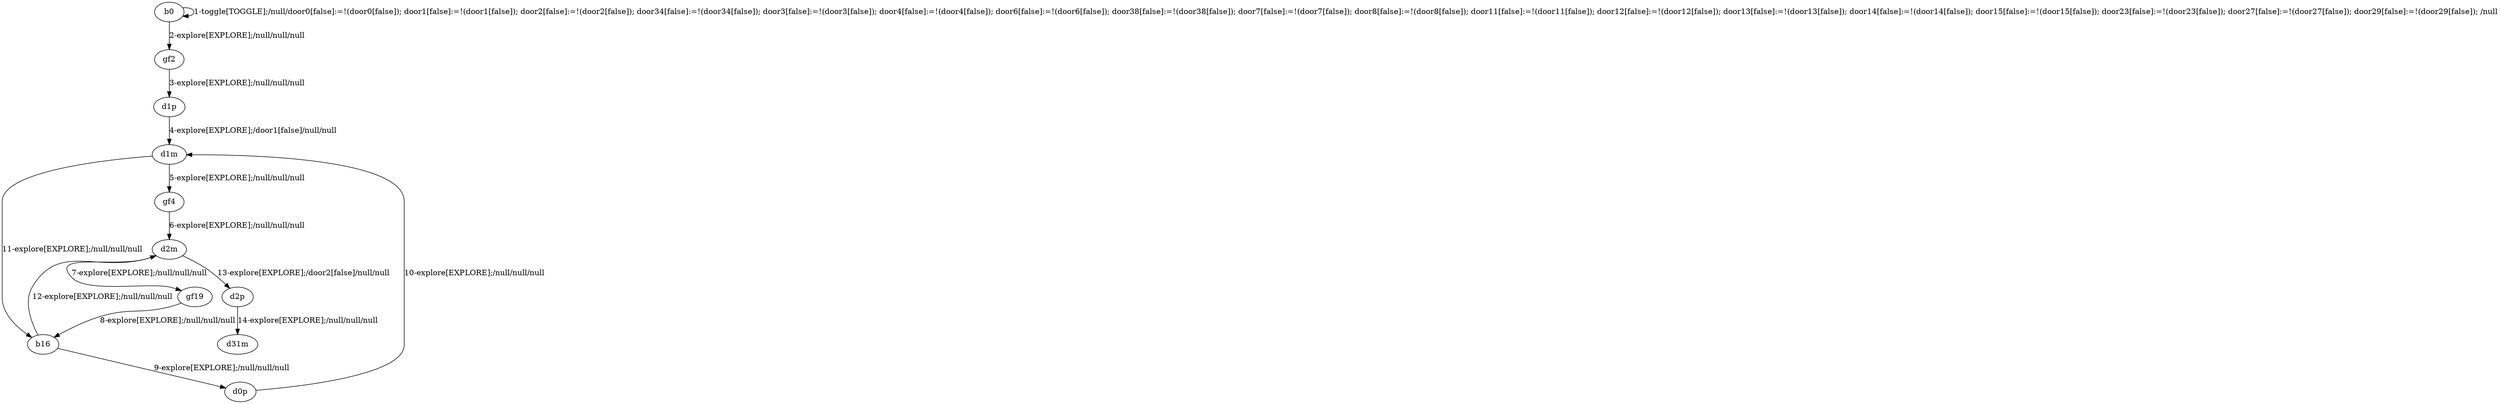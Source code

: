 # Total number of goals covered by this test: 5
# d1m --> gf4
# gf4 --> d2m
# d2m --> gf19
# d0p --> d1m
# gf19 --> b16

digraph g {
"b0" -> "b0" [label = "1-toggle[TOGGLE];/null/door0[false]:=!(door0[false]); door1[false]:=!(door1[false]); door2[false]:=!(door2[false]); door34[false]:=!(door34[false]); door3[false]:=!(door3[false]); door4[false]:=!(door4[false]); door6[false]:=!(door6[false]); door38[false]:=!(door38[false]); door7[false]:=!(door7[false]); door8[false]:=!(door8[false]); door11[false]:=!(door11[false]); door12[false]:=!(door12[false]); door13[false]:=!(door13[false]); door14[false]:=!(door14[false]); door15[false]:=!(door15[false]); door23[false]:=!(door23[false]); door27[false]:=!(door27[false]); door29[false]:=!(door29[false]); /null"];
"b0" -> "gf2" [label = "2-explore[EXPLORE];/null/null/null"];
"gf2" -> "d1p" [label = "3-explore[EXPLORE];/null/null/null"];
"d1p" -> "d1m" [label = "4-explore[EXPLORE];/door1[false]/null/null"];
"d1m" -> "gf4" [label = "5-explore[EXPLORE];/null/null/null"];
"gf4" -> "d2m" [label = "6-explore[EXPLORE];/null/null/null"];
"d2m" -> "gf19" [label = "7-explore[EXPLORE];/null/null/null"];
"gf19" -> "b16" [label = "8-explore[EXPLORE];/null/null/null"];
"b16" -> "d0p" [label = "9-explore[EXPLORE];/null/null/null"];
"d0p" -> "d1m" [label = "10-explore[EXPLORE];/null/null/null"];
"d1m" -> "b16" [label = "11-explore[EXPLORE];/null/null/null"];
"b16" -> "d2m" [label = "12-explore[EXPLORE];/null/null/null"];
"d2m" -> "d2p" [label = "13-explore[EXPLORE];/door2[false]/null/null"];
"d2p" -> "d31m" [label = "14-explore[EXPLORE];/null/null/null"];
}